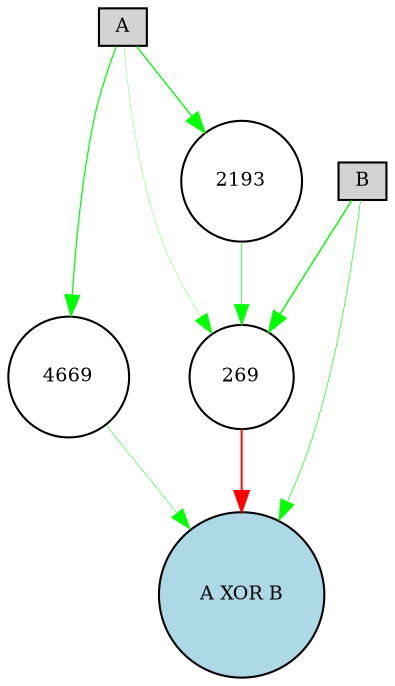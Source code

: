 digraph {
	node [fontsize=9 height=0.2 shape=circle width=0.2]
	A [fillcolor=lightgray shape=box style=filled]
	B [fillcolor=lightgray shape=box style=filled]
	"A XOR B" [fillcolor=lightblue style=filled]
	2193 [fillcolor=white style=filled]
	269 [fillcolor=white style=filled]
	4669 [fillcolor=white style=filled]
	B -> 269 [color=green penwidth=0.6907366417496882 style=solid]
	269 -> "A XOR B" [color=red penwidth=0.9077557836886775 style=solid]
	A -> 2193 [color=green penwidth=0.6514937496176968 style=solid]
	2193 -> 269 [color=green penwidth=0.32771189473593954 style=solid]
	B -> "A XOR B" [color=green penwidth=0.3121450214204171 style=solid]
	A -> 4669 [color=green penwidth=0.6023818809941993 style=solid]
	4669 -> "A XOR B" [color=green penwidth=0.24731767151815562 style=solid]
	A -> 269 [color=green penwidth=0.13317120102430674 style=solid]
}
